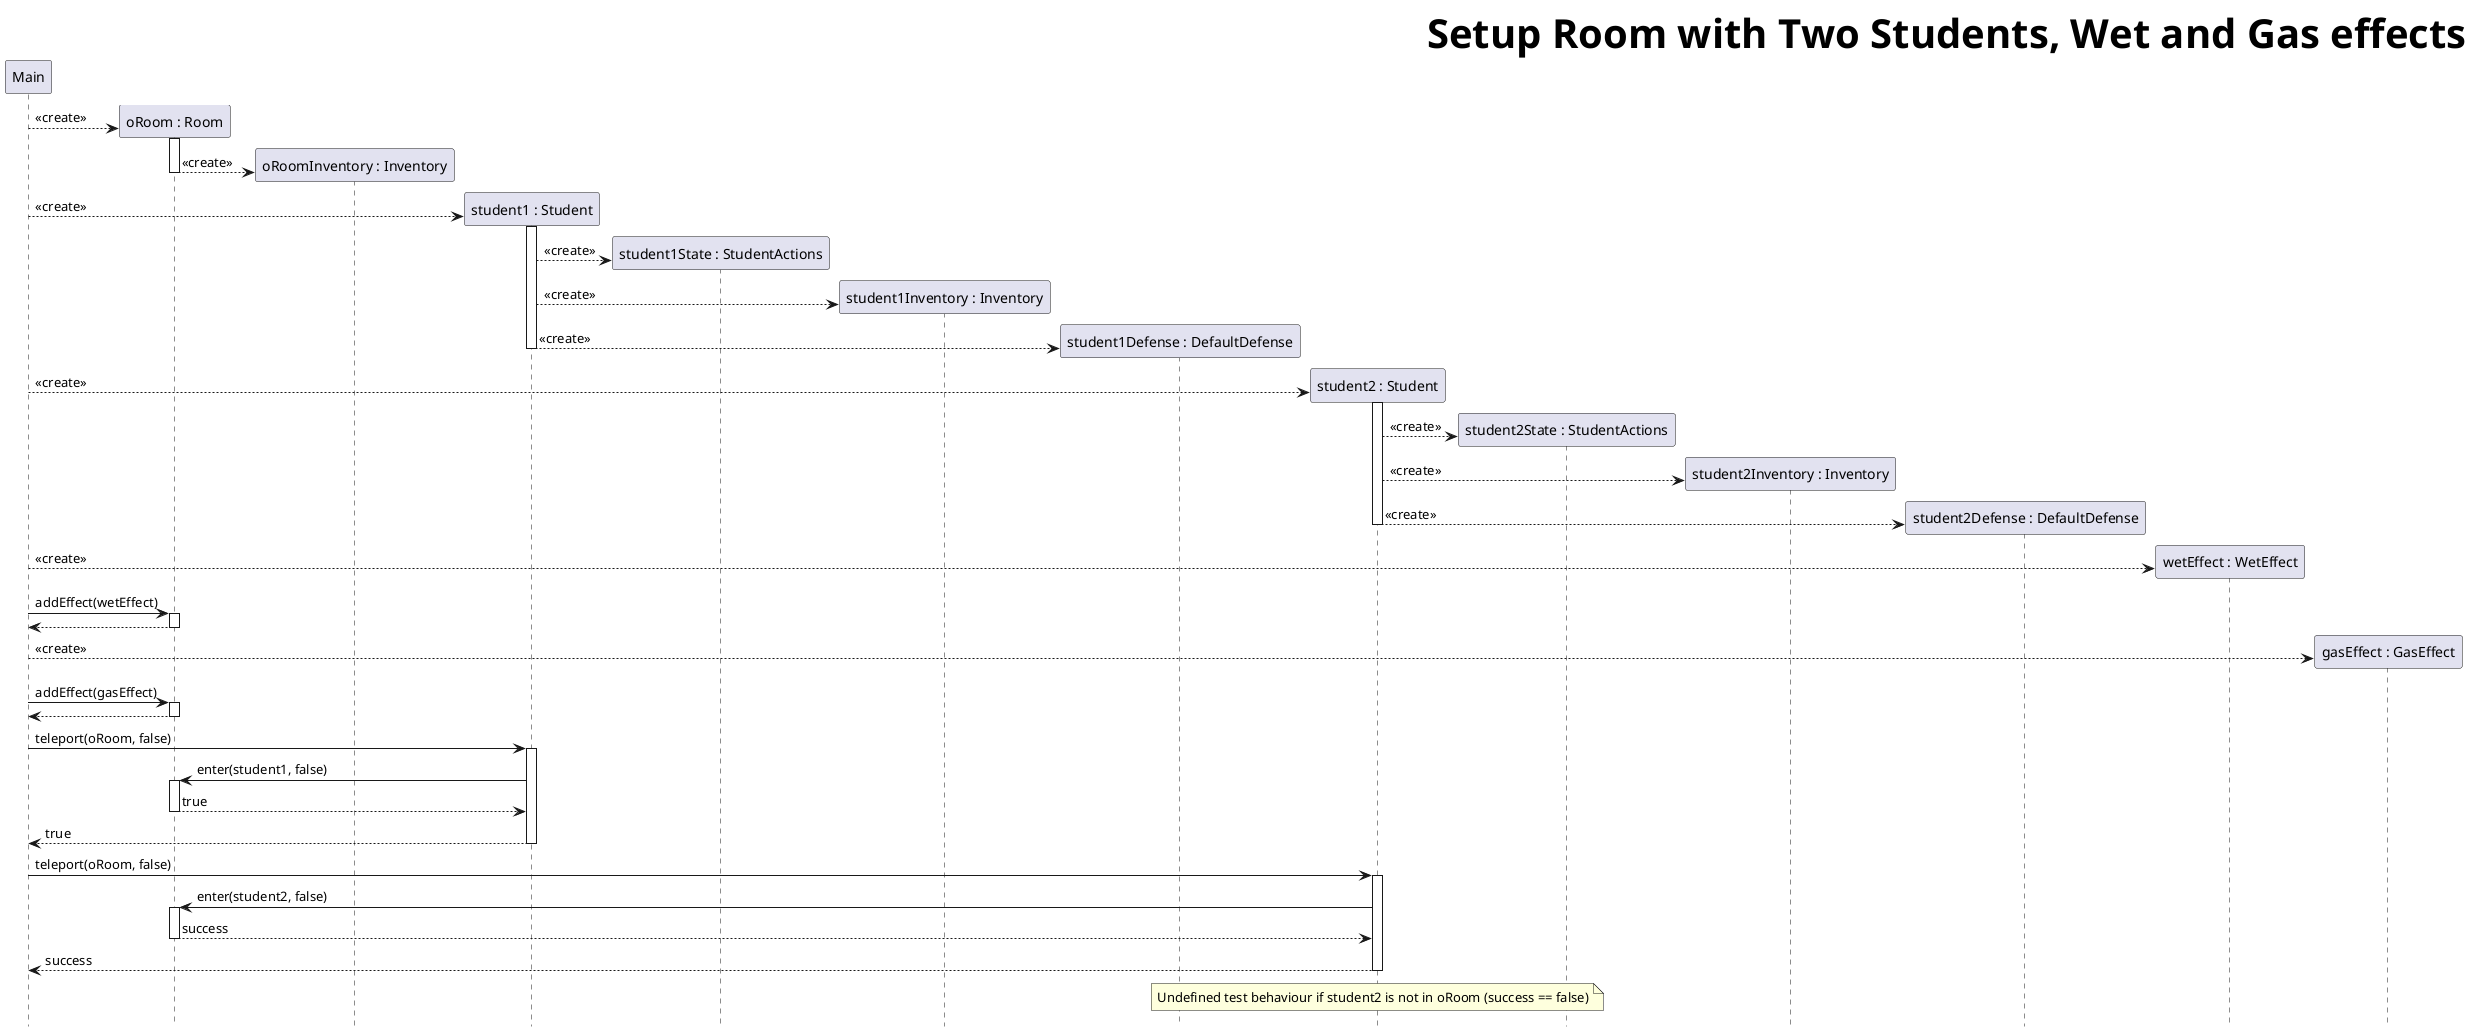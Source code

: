 @startuml RoomSplitWithEffects
skinparam headerFontSize 40
skinparam HeaderFontColor #000000
skinparam HeaderFontStyle bold
header Setup Room with Two Students, Wet and Gas effects
hide footbox

participant M as "Main"
create R1 as "oRoom : Room"
M --> R1 :  <<create>>
activate R1
create R1I as "oRoomInventory : Inventory"
R1 --> R1I --: <<create>>

create S1 as "student1 : Student"
M --> S1 ++: <<create>>
create S1S as "student1State : StudentActions"
S1 --> S1S : <<create>>
create S1I as "student1Inventory : Inventory"
S1 --> S1I : <<create>>
create S1D as "student1Defense : DefaultDefense"
S1 --> S1D --: <<create>>
create S2 as "student2 : Student"
M --> S2 ++: <<create>>
create S2S as "student2State : StudentActions"
S2 --> S2S : <<create>>
create S2I as "student2Inventory : Inventory"
S2 --> S2I : <<create>>
create S2D as "student2Defense : DefaultDefense"
S2 --> S2D --: <<create>>
create W as "wetEffect : WetEffect"
M --> W : <<create>>
M -> R1 ++: addEffect(wetEffect)
R1 --> M --
create G as "gasEffect : GasEffect"
M --> G : <<create>>
M -> R1 ++: addEffect(gasEffect)
return

M -> S1 ++ : teleport(oRoom, false)
S1 -> R1 ++ : enter(student1, false)
return true
return true

M -> S2 ++ : teleport(oRoom, false)
S2 -> R1 ++ : enter(student2, false)
return success
return success

note over S2 : Undefined test behaviour if student2 is not in oRoom (success == false)
@enduml

